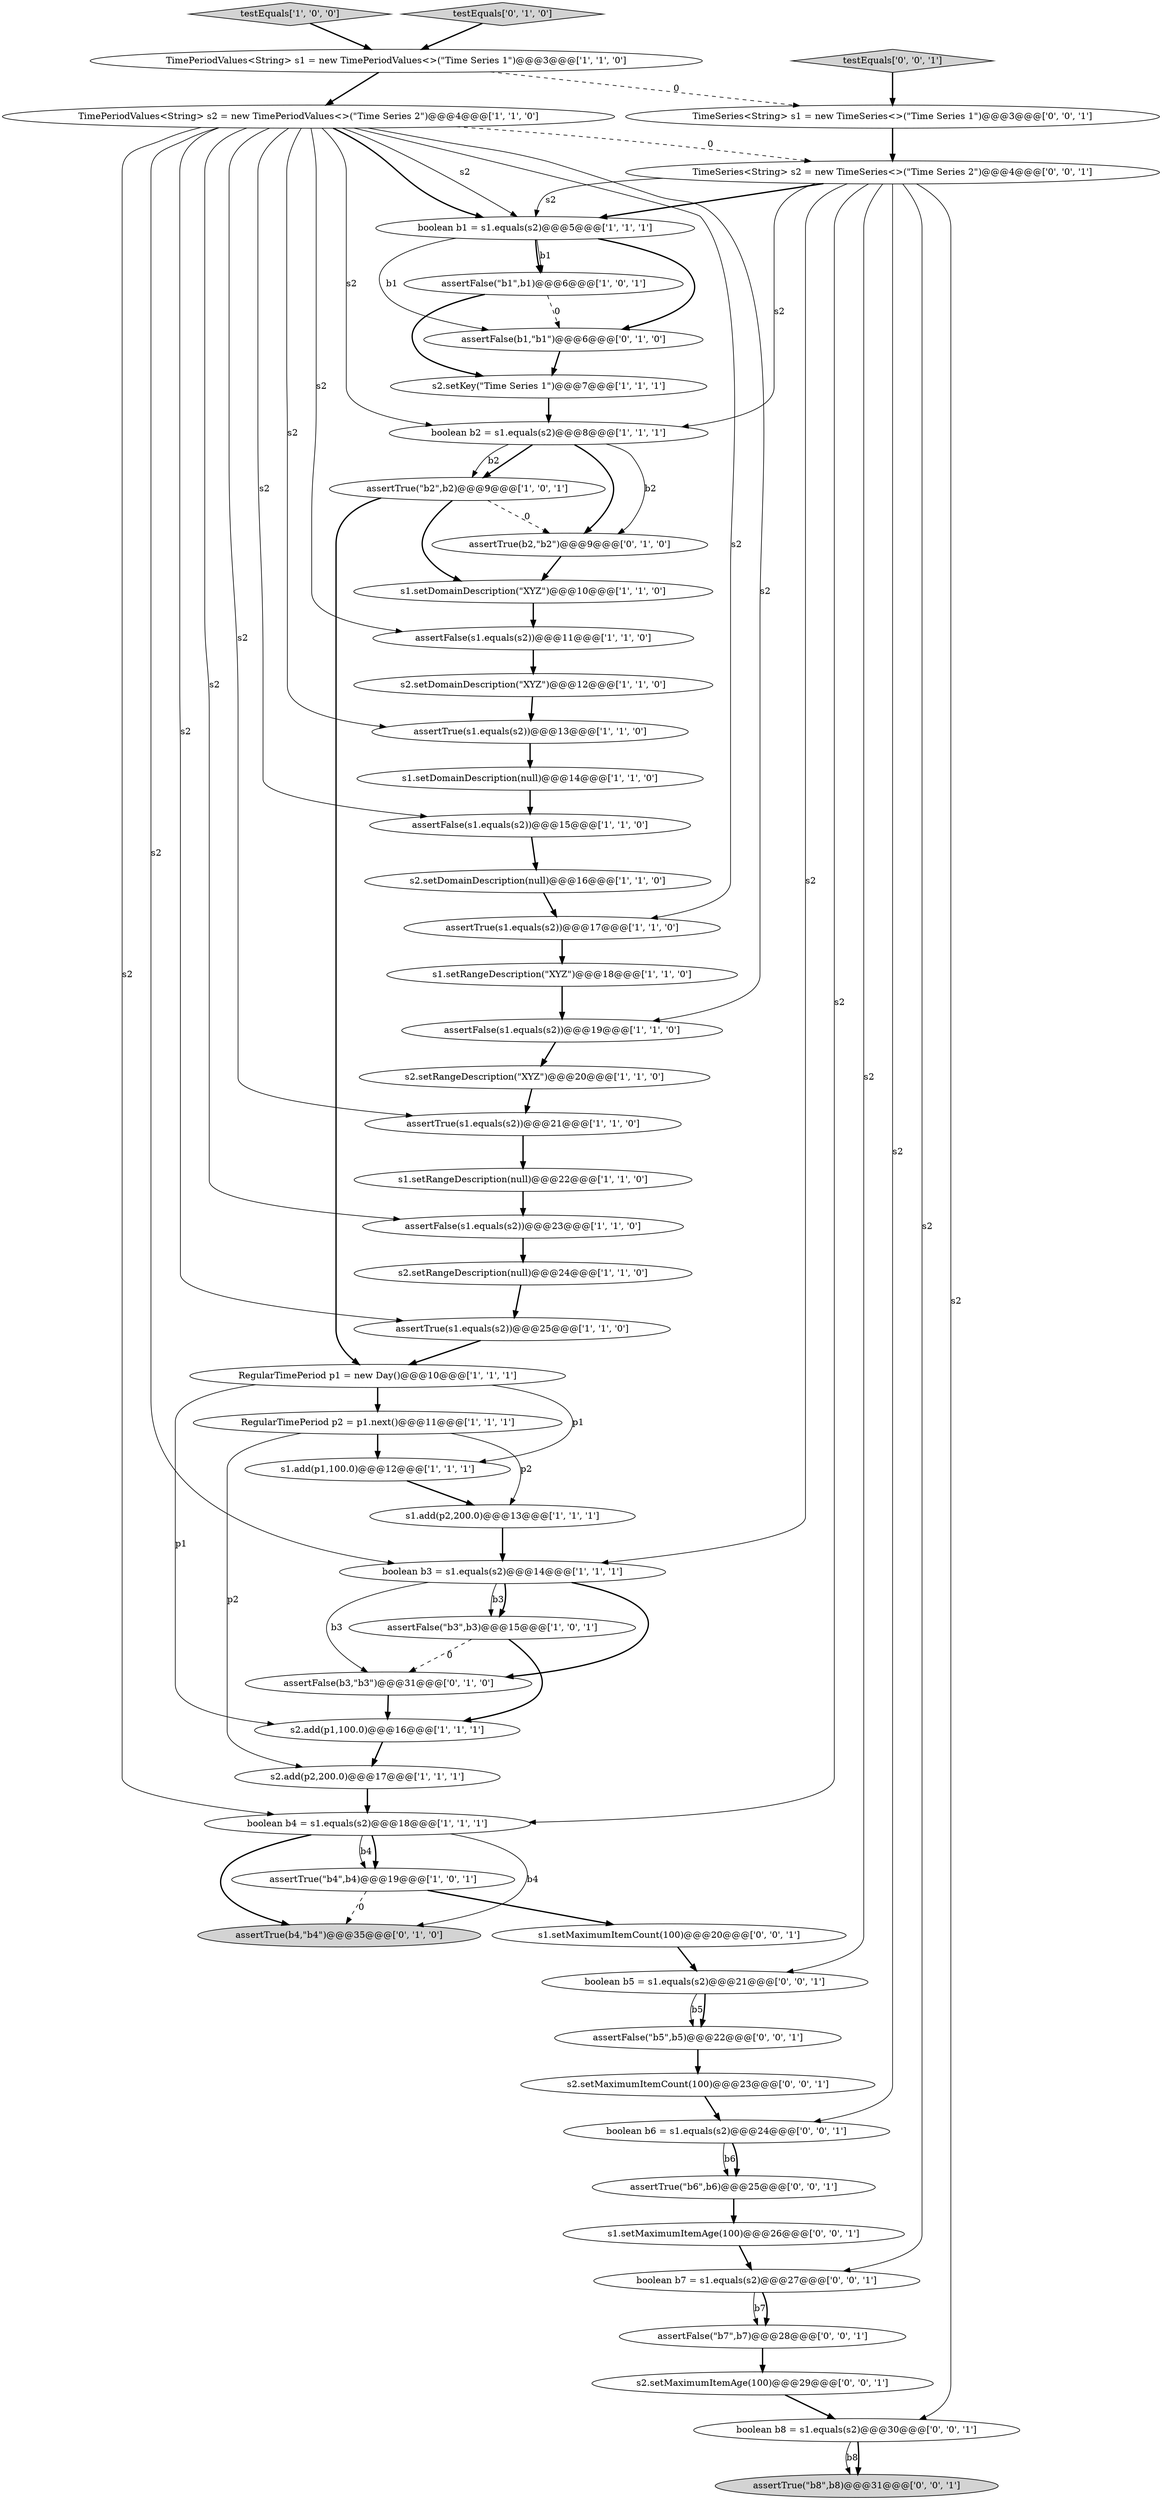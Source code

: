 digraph {
12 [style = filled, label = "TimePeriodValues<String> s1 = new TimePeriodValues<>(\"Time Series 1\")@@@3@@@['1', '1', '0']", fillcolor = white, shape = ellipse image = "AAA0AAABBB1BBB"];
19 [style = filled, label = "s1.setRangeDescription(null)@@@22@@@['1', '1', '0']", fillcolor = white, shape = ellipse image = "AAA0AAABBB1BBB"];
25 [style = filled, label = "s1.setRangeDescription(\"XYZ\")@@@18@@@['1', '1', '0']", fillcolor = white, shape = ellipse image = "AAA0AAABBB1BBB"];
13 [style = filled, label = "s1.add(p2,200.0)@@@13@@@['1', '1', '1']", fillcolor = white, shape = ellipse image = "AAA0AAABBB1BBB"];
39 [style = filled, label = "assertFalse(\"b5\",b5)@@@22@@@['0', '0', '1']", fillcolor = white, shape = ellipse image = "AAA0AAABBB3BBB"];
5 [style = filled, label = "RegularTimePeriod p1 = new Day()@@@10@@@['1', '1', '1']", fillcolor = white, shape = ellipse image = "AAA0AAABBB1BBB"];
26 [style = filled, label = "boolean b1 = s1.equals(s2)@@@5@@@['1', '1', '1']", fillcolor = white, shape = ellipse image = "AAA0AAABBB1BBB"];
41 [style = filled, label = "assertTrue(\"b6\",b6)@@@25@@@['0', '0', '1']", fillcolor = white, shape = ellipse image = "AAA0AAABBB3BBB"];
30 [style = filled, label = "s2.setDomainDescription(null)@@@16@@@['1', '1', '0']", fillcolor = white, shape = ellipse image = "AAA0AAABBB1BBB"];
51 [style = filled, label = "boolean b7 = s1.equals(s2)@@@27@@@['0', '0', '1']", fillcolor = white, shape = ellipse image = "AAA0AAABBB3BBB"];
3 [style = filled, label = "assertFalse(s1.equals(s2))@@@23@@@['1', '1', '0']", fillcolor = white, shape = ellipse image = "AAA0AAABBB1BBB"];
32 [style = filled, label = "s1.setDomainDescription(null)@@@14@@@['1', '1', '0']", fillcolor = white, shape = ellipse image = "AAA0AAABBB1BBB"];
35 [style = filled, label = "assertFalse(b3,\"b3\")@@@31@@@['0', '1', '0']", fillcolor = white, shape = ellipse image = "AAA1AAABBB2BBB"];
29 [style = filled, label = "s1.add(p1,100.0)@@@12@@@['1', '1', '1']", fillcolor = white, shape = ellipse image = "AAA0AAABBB1BBB"];
49 [style = filled, label = "boolean b5 = s1.equals(s2)@@@21@@@['0', '0', '1']", fillcolor = white, shape = ellipse image = "AAA0AAABBB3BBB"];
15 [style = filled, label = "assertFalse(s1.equals(s2))@@@15@@@['1', '1', '0']", fillcolor = white, shape = ellipse image = "AAA0AAABBB1BBB"];
2 [style = filled, label = "TimePeriodValues<String> s2 = new TimePeriodValues<>(\"Time Series 2\")@@@4@@@['1', '1', '0']", fillcolor = white, shape = ellipse image = "AAA0AAABBB1BBB"];
9 [style = filled, label = "s2.setKey(\"Time Series 1\")@@@7@@@['1', '1', '1']", fillcolor = white, shape = ellipse image = "AAA0AAABBB1BBB"];
47 [style = filled, label = "s1.setMaximumItemAge(100)@@@26@@@['0', '0', '1']", fillcolor = white, shape = ellipse image = "AAA0AAABBB3BBB"];
0 [style = filled, label = "assertTrue(s1.equals(s2))@@@13@@@['1', '1', '0']", fillcolor = white, shape = ellipse image = "AAA0AAABBB1BBB"];
14 [style = filled, label = "s2.setDomainDescription(\"XYZ\")@@@12@@@['1', '1', '0']", fillcolor = white, shape = ellipse image = "AAA0AAABBB1BBB"];
17 [style = filled, label = "boolean b4 = s1.equals(s2)@@@18@@@['1', '1', '1']", fillcolor = white, shape = ellipse image = "AAA0AAABBB1BBB"];
23 [style = filled, label = "assertFalse(s1.equals(s2))@@@11@@@['1', '1', '0']", fillcolor = white, shape = ellipse image = "AAA0AAABBB1BBB"];
43 [style = filled, label = "s2.setMaximumItemAge(100)@@@29@@@['0', '0', '1']", fillcolor = white, shape = ellipse image = "AAA0AAABBB3BBB"];
31 [style = filled, label = "assertFalse(s1.equals(s2))@@@19@@@['1', '1', '0']", fillcolor = white, shape = ellipse image = "AAA0AAABBB1BBB"];
40 [style = filled, label = "assertTrue(\"b8\",b8)@@@31@@@['0', '0', '1']", fillcolor = lightgray, shape = ellipse image = "AAA0AAABBB3BBB"];
22 [style = filled, label = "RegularTimePeriod p2 = p1.next()@@@11@@@['1', '1', '1']", fillcolor = white, shape = ellipse image = "AAA0AAABBB1BBB"];
24 [style = filled, label = "assertFalse(\"b1\",b1)@@@6@@@['1', '0', '1']", fillcolor = white, shape = ellipse image = "AAA0AAABBB1BBB"];
4 [style = filled, label = "assertTrue(s1.equals(s2))@@@25@@@['1', '1', '0']", fillcolor = white, shape = ellipse image = "AAA0AAABBB1BBB"];
34 [style = filled, label = "assertTrue(b4,\"b4\")@@@35@@@['0', '1', '0']", fillcolor = lightgray, shape = ellipse image = "AAA1AAABBB2BBB"];
20 [style = filled, label = "assertTrue(\"b2\",b2)@@@9@@@['1', '0', '1']", fillcolor = white, shape = ellipse image = "AAA0AAABBB1BBB"];
1 [style = filled, label = "s2.add(p2,200.0)@@@17@@@['1', '1', '1']", fillcolor = white, shape = ellipse image = "AAA0AAABBB1BBB"];
16 [style = filled, label = "s2.setRangeDescription(\"XYZ\")@@@20@@@['1', '1', '0']", fillcolor = white, shape = ellipse image = "AAA0AAABBB1BBB"];
28 [style = filled, label = "s2.setRangeDescription(null)@@@24@@@['1', '1', '0']", fillcolor = white, shape = ellipse image = "AAA0AAABBB1BBB"];
8 [style = filled, label = "assertTrue(s1.equals(s2))@@@21@@@['1', '1', '0']", fillcolor = white, shape = ellipse image = "AAA0AAABBB1BBB"];
10 [style = filled, label = "s2.add(p1,100.0)@@@16@@@['1', '1', '1']", fillcolor = white, shape = ellipse image = "AAA0AAABBB1BBB"];
18 [style = filled, label = "boolean b2 = s1.equals(s2)@@@8@@@['1', '1', '1']", fillcolor = white, shape = ellipse image = "AAA0AAABBB1BBB"];
50 [style = filled, label = "s1.setMaximumItemCount(100)@@@20@@@['0', '0', '1']", fillcolor = white, shape = ellipse image = "AAA0AAABBB3BBB"];
45 [style = filled, label = "assertFalse(\"b7\",b7)@@@28@@@['0', '0', '1']", fillcolor = white, shape = ellipse image = "AAA0AAABBB3BBB"];
33 [style = filled, label = "assertFalse(\"b3\",b3)@@@15@@@['1', '0', '1']", fillcolor = white, shape = ellipse image = "AAA0AAABBB1BBB"];
27 [style = filled, label = "boolean b3 = s1.equals(s2)@@@14@@@['1', '1', '1']", fillcolor = white, shape = ellipse image = "AAA0AAABBB1BBB"];
11 [style = filled, label = "testEquals['1', '0', '0']", fillcolor = lightgray, shape = diamond image = "AAA0AAABBB1BBB"];
53 [style = filled, label = "boolean b6 = s1.equals(s2)@@@24@@@['0', '0', '1']", fillcolor = white, shape = ellipse image = "AAA0AAABBB3BBB"];
48 [style = filled, label = "TimeSeries<String> s1 = new TimeSeries<>(\"Time Series 1\")@@@3@@@['0', '0', '1']", fillcolor = white, shape = ellipse image = "AAA0AAABBB3BBB"];
38 [style = filled, label = "assertTrue(b2,\"b2\")@@@9@@@['0', '1', '0']", fillcolor = white, shape = ellipse image = "AAA1AAABBB2BBB"];
37 [style = filled, label = "assertFalse(b1,\"b1\")@@@6@@@['0', '1', '0']", fillcolor = white, shape = ellipse image = "AAA1AAABBB2BBB"];
7 [style = filled, label = "assertTrue(s1.equals(s2))@@@17@@@['1', '1', '0']", fillcolor = white, shape = ellipse image = "AAA0AAABBB1BBB"];
42 [style = filled, label = "TimeSeries<String> s2 = new TimeSeries<>(\"Time Series 2\")@@@4@@@['0', '0', '1']", fillcolor = white, shape = ellipse image = "AAA0AAABBB3BBB"];
44 [style = filled, label = "boolean b8 = s1.equals(s2)@@@30@@@['0', '0', '1']", fillcolor = white, shape = ellipse image = "AAA0AAABBB3BBB"];
6 [style = filled, label = "s1.setDomainDescription(\"XYZ\")@@@10@@@['1', '1', '0']", fillcolor = white, shape = ellipse image = "AAA0AAABBB1BBB"];
36 [style = filled, label = "testEquals['0', '1', '0']", fillcolor = lightgray, shape = diamond image = "AAA0AAABBB2BBB"];
52 [style = filled, label = "testEquals['0', '0', '1']", fillcolor = lightgray, shape = diamond image = "AAA0AAABBB3BBB"];
46 [style = filled, label = "s2.setMaximumItemCount(100)@@@23@@@['0', '0', '1']", fillcolor = white, shape = ellipse image = "AAA0AAABBB3BBB"];
21 [style = filled, label = "assertTrue(\"b4\",b4)@@@19@@@['1', '0', '1']", fillcolor = white, shape = ellipse image = "AAA0AAABBB1BBB"];
19->3 [style = bold, label=""];
22->29 [style = bold, label=""];
49->39 [style = solid, label="b5"];
27->33 [style = solid, label="b3"];
29->13 [style = bold, label=""];
42->26 [style = solid, label="s2"];
42->17 [style = solid, label="s2"];
44->40 [style = solid, label="b8"];
2->17 [style = solid, label="s2"];
18->20 [style = bold, label=""];
11->12 [style = bold, label=""];
38->6 [style = bold, label=""];
42->44 [style = solid, label="s2"];
20->6 [style = bold, label=""];
17->21 [style = bold, label=""];
41->47 [style = bold, label=""];
14->0 [style = bold, label=""];
2->0 [style = solid, label="s2"];
47->51 [style = bold, label=""];
18->38 [style = solid, label="b2"];
30->7 [style = bold, label=""];
18->38 [style = bold, label=""];
1->17 [style = bold, label=""];
21->34 [style = dashed, label="0"];
43->44 [style = bold, label=""];
26->37 [style = solid, label="b1"];
26->24 [style = bold, label=""];
27->33 [style = bold, label=""];
2->26 [style = bold, label=""];
16->8 [style = bold, label=""];
2->42 [style = dashed, label="0"];
51->45 [style = solid, label="b7"];
2->26 [style = solid, label="s2"];
2->18 [style = solid, label="s2"];
18->20 [style = solid, label="b2"];
2->15 [style = solid, label="s2"];
13->27 [style = bold, label=""];
45->43 [style = bold, label=""];
49->39 [style = bold, label=""];
53->41 [style = solid, label="b6"];
17->21 [style = solid, label="b4"];
33->35 [style = dashed, label="0"];
5->22 [style = bold, label=""];
26->24 [style = solid, label="b1"];
42->18 [style = solid, label="s2"];
36->12 [style = bold, label=""];
42->26 [style = bold, label=""];
27->35 [style = solid, label="b3"];
6->23 [style = bold, label=""];
24->37 [style = dashed, label="0"];
22->13 [style = solid, label="p2"];
42->53 [style = solid, label="s2"];
31->16 [style = bold, label=""];
2->3 [style = solid, label="s2"];
8->19 [style = bold, label=""];
15->30 [style = bold, label=""];
44->40 [style = bold, label=""];
48->42 [style = bold, label=""];
51->45 [style = bold, label=""];
21->50 [style = bold, label=""];
33->10 [style = bold, label=""];
2->27 [style = solid, label="s2"];
12->2 [style = bold, label=""];
20->5 [style = bold, label=""];
5->10 [style = solid, label="p1"];
12->48 [style = dashed, label="0"];
5->29 [style = solid, label="p1"];
35->10 [style = bold, label=""];
28->4 [style = bold, label=""];
46->53 [style = bold, label=""];
10->1 [style = bold, label=""];
2->7 [style = solid, label="s2"];
22->1 [style = solid, label="p2"];
7->25 [style = bold, label=""];
52->48 [style = bold, label=""];
23->14 [style = bold, label=""];
24->9 [style = bold, label=""];
25->31 [style = bold, label=""];
53->41 [style = bold, label=""];
37->9 [style = bold, label=""];
9->18 [style = bold, label=""];
42->51 [style = solid, label="s2"];
0->32 [style = bold, label=""];
4->5 [style = bold, label=""];
42->49 [style = solid, label="s2"];
42->27 [style = solid, label="s2"];
27->35 [style = bold, label=""];
2->23 [style = solid, label="s2"];
50->49 [style = bold, label=""];
20->38 [style = dashed, label="0"];
2->8 [style = solid, label="s2"];
39->46 [style = bold, label=""];
17->34 [style = bold, label=""];
17->34 [style = solid, label="b4"];
26->37 [style = bold, label=""];
3->28 [style = bold, label=""];
32->15 [style = bold, label=""];
2->31 [style = solid, label="s2"];
2->4 [style = solid, label="s2"];
}
